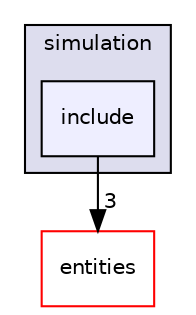 digraph "C:/Users/ququq/Desktop/Repository Local Projet/Trophic_Network/simulation/include" {
  compound=true
  node [ fontsize="10", fontname="Helvetica"];
  edge [ labelfontsize="10", labelfontname="Helvetica"];
  subgraph clusterdir_a929f530a25c55a4c5cc63130691af8b {
    graph [ bgcolor="#ddddee", pencolor="black", label="simulation" fontname="Helvetica", fontsize="10", URL="dir_a929f530a25c55a4c5cc63130691af8b.html"]
  dir_d109e71f57868c4b296e0a23c173faee [shape=box, label="include", style="filled", fillcolor="#eeeeff", pencolor="black", URL="dir_d109e71f57868c4b296e0a23c173faee.html"];
  }
  dir_5f80013d9f8a3f0528e3199f2c210c49 [shape=box label="entities" fillcolor="white" style="filled" color="red" URL="dir_5f80013d9f8a3f0528e3199f2c210c49.html"];
  dir_d109e71f57868c4b296e0a23c173faee->dir_5f80013d9f8a3f0528e3199f2c210c49 [headlabel="3", labeldistance=1.5 headhref="dir_000012_000004.html"];
}
